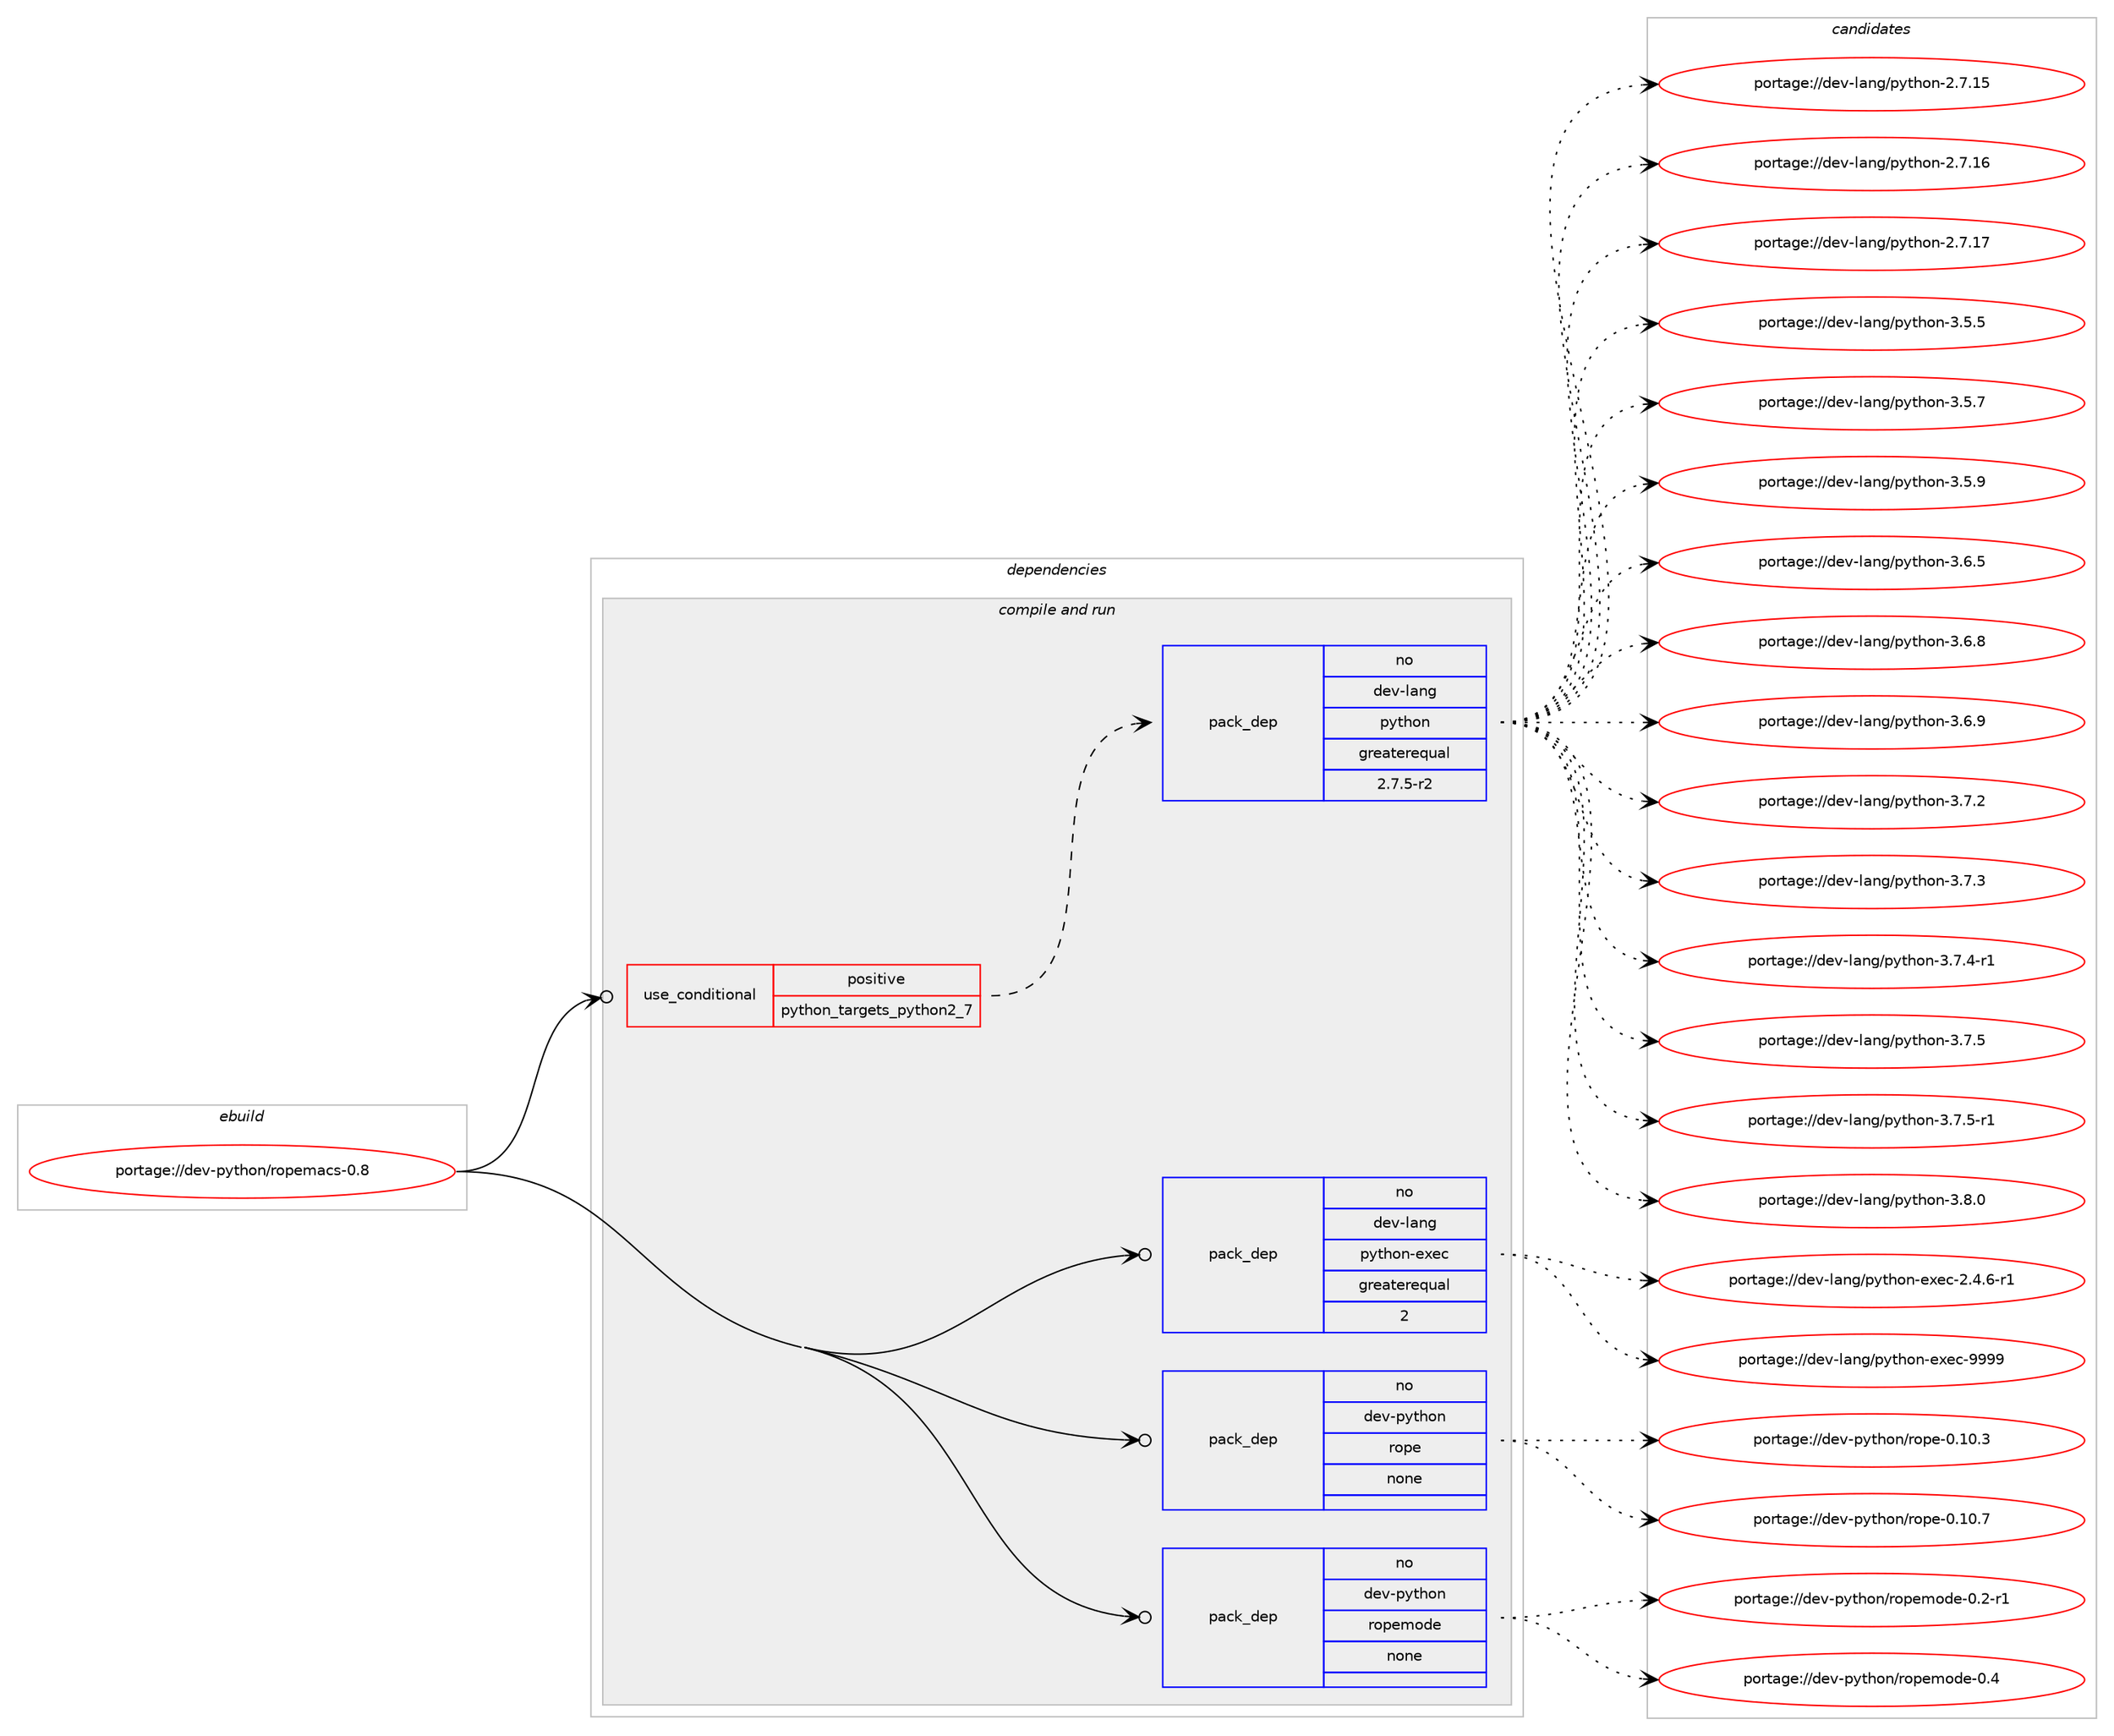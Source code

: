 digraph prolog {

# *************
# Graph options
# *************

newrank=true;
concentrate=true;
compound=true;
graph [rankdir=LR,fontname=Helvetica,fontsize=10,ranksep=1.5];#, ranksep=2.5, nodesep=0.2];
edge  [arrowhead=vee];
node  [fontname=Helvetica,fontsize=10];

# **********
# The ebuild
# **********

subgraph cluster_leftcol {
color=gray;
rank=same;
label=<<i>ebuild</i>>;
id [label="portage://dev-python/ropemacs-0.8", color=red, width=4, href="../dev-python/ropemacs-0.8.svg"];
}

# ****************
# The dependencies
# ****************

subgraph cluster_midcol {
color=gray;
label=<<i>dependencies</i>>;
subgraph cluster_compile {
fillcolor="#eeeeee";
style=filled;
label=<<i>compile</i>>;
}
subgraph cluster_compileandrun {
fillcolor="#eeeeee";
style=filled;
label=<<i>compile and run</i>>;
subgraph cond38136 {
dependency170783 [label=<<TABLE BORDER="0" CELLBORDER="1" CELLSPACING="0" CELLPADDING="4"><TR><TD ROWSPAN="3" CELLPADDING="10">use_conditional</TD></TR><TR><TD>positive</TD></TR><TR><TD>python_targets_python2_7</TD></TR></TABLE>>, shape=none, color=red];
subgraph pack129244 {
dependency170784 [label=<<TABLE BORDER="0" CELLBORDER="1" CELLSPACING="0" CELLPADDING="4" WIDTH="220"><TR><TD ROWSPAN="6" CELLPADDING="30">pack_dep</TD></TR><TR><TD WIDTH="110">no</TD></TR><TR><TD>dev-lang</TD></TR><TR><TD>python</TD></TR><TR><TD>greaterequal</TD></TR><TR><TD>2.7.5-r2</TD></TR></TABLE>>, shape=none, color=blue];
}
dependency170783:e -> dependency170784:w [weight=20,style="dashed",arrowhead="vee"];
}
id:e -> dependency170783:w [weight=20,style="solid",arrowhead="odotvee"];
subgraph pack129245 {
dependency170785 [label=<<TABLE BORDER="0" CELLBORDER="1" CELLSPACING="0" CELLPADDING="4" WIDTH="220"><TR><TD ROWSPAN="6" CELLPADDING="30">pack_dep</TD></TR><TR><TD WIDTH="110">no</TD></TR><TR><TD>dev-lang</TD></TR><TR><TD>python-exec</TD></TR><TR><TD>greaterequal</TD></TR><TR><TD>2</TD></TR></TABLE>>, shape=none, color=blue];
}
id:e -> dependency170785:w [weight=20,style="solid",arrowhead="odotvee"];
subgraph pack129246 {
dependency170786 [label=<<TABLE BORDER="0" CELLBORDER="1" CELLSPACING="0" CELLPADDING="4" WIDTH="220"><TR><TD ROWSPAN="6" CELLPADDING="30">pack_dep</TD></TR><TR><TD WIDTH="110">no</TD></TR><TR><TD>dev-python</TD></TR><TR><TD>rope</TD></TR><TR><TD>none</TD></TR><TR><TD></TD></TR></TABLE>>, shape=none, color=blue];
}
id:e -> dependency170786:w [weight=20,style="solid",arrowhead="odotvee"];
subgraph pack129247 {
dependency170787 [label=<<TABLE BORDER="0" CELLBORDER="1" CELLSPACING="0" CELLPADDING="4" WIDTH="220"><TR><TD ROWSPAN="6" CELLPADDING="30">pack_dep</TD></TR><TR><TD WIDTH="110">no</TD></TR><TR><TD>dev-python</TD></TR><TR><TD>ropemode</TD></TR><TR><TD>none</TD></TR><TR><TD></TD></TR></TABLE>>, shape=none, color=blue];
}
id:e -> dependency170787:w [weight=20,style="solid",arrowhead="odotvee"];
}
subgraph cluster_run {
fillcolor="#eeeeee";
style=filled;
label=<<i>run</i>>;
}
}

# **************
# The candidates
# **************

subgraph cluster_choices {
rank=same;
color=gray;
label=<<i>candidates</i>>;

subgraph choice129244 {
color=black;
nodesep=1;
choiceportage10010111845108971101034711212111610411111045504655464953 [label="portage://dev-lang/python-2.7.15", color=red, width=4,href="../dev-lang/python-2.7.15.svg"];
choiceportage10010111845108971101034711212111610411111045504655464954 [label="portage://dev-lang/python-2.7.16", color=red, width=4,href="../dev-lang/python-2.7.16.svg"];
choiceportage10010111845108971101034711212111610411111045504655464955 [label="portage://dev-lang/python-2.7.17", color=red, width=4,href="../dev-lang/python-2.7.17.svg"];
choiceportage100101118451089711010347112121116104111110455146534653 [label="portage://dev-lang/python-3.5.5", color=red, width=4,href="../dev-lang/python-3.5.5.svg"];
choiceportage100101118451089711010347112121116104111110455146534655 [label="portage://dev-lang/python-3.5.7", color=red, width=4,href="../dev-lang/python-3.5.7.svg"];
choiceportage100101118451089711010347112121116104111110455146534657 [label="portage://dev-lang/python-3.5.9", color=red, width=4,href="../dev-lang/python-3.5.9.svg"];
choiceportage100101118451089711010347112121116104111110455146544653 [label="portage://dev-lang/python-3.6.5", color=red, width=4,href="../dev-lang/python-3.6.5.svg"];
choiceportage100101118451089711010347112121116104111110455146544656 [label="portage://dev-lang/python-3.6.8", color=red, width=4,href="../dev-lang/python-3.6.8.svg"];
choiceportage100101118451089711010347112121116104111110455146544657 [label="portage://dev-lang/python-3.6.9", color=red, width=4,href="../dev-lang/python-3.6.9.svg"];
choiceportage100101118451089711010347112121116104111110455146554650 [label="portage://dev-lang/python-3.7.2", color=red, width=4,href="../dev-lang/python-3.7.2.svg"];
choiceportage100101118451089711010347112121116104111110455146554651 [label="portage://dev-lang/python-3.7.3", color=red, width=4,href="../dev-lang/python-3.7.3.svg"];
choiceportage1001011184510897110103471121211161041111104551465546524511449 [label="portage://dev-lang/python-3.7.4-r1", color=red, width=4,href="../dev-lang/python-3.7.4-r1.svg"];
choiceportage100101118451089711010347112121116104111110455146554653 [label="portage://dev-lang/python-3.7.5", color=red, width=4,href="../dev-lang/python-3.7.5.svg"];
choiceportage1001011184510897110103471121211161041111104551465546534511449 [label="portage://dev-lang/python-3.7.5-r1", color=red, width=4,href="../dev-lang/python-3.7.5-r1.svg"];
choiceportage100101118451089711010347112121116104111110455146564648 [label="portage://dev-lang/python-3.8.0", color=red, width=4,href="../dev-lang/python-3.8.0.svg"];
dependency170784:e -> choiceportage10010111845108971101034711212111610411111045504655464953:w [style=dotted,weight="100"];
dependency170784:e -> choiceportage10010111845108971101034711212111610411111045504655464954:w [style=dotted,weight="100"];
dependency170784:e -> choiceportage10010111845108971101034711212111610411111045504655464955:w [style=dotted,weight="100"];
dependency170784:e -> choiceportage100101118451089711010347112121116104111110455146534653:w [style=dotted,weight="100"];
dependency170784:e -> choiceportage100101118451089711010347112121116104111110455146534655:w [style=dotted,weight="100"];
dependency170784:e -> choiceportage100101118451089711010347112121116104111110455146534657:w [style=dotted,weight="100"];
dependency170784:e -> choiceportage100101118451089711010347112121116104111110455146544653:w [style=dotted,weight="100"];
dependency170784:e -> choiceportage100101118451089711010347112121116104111110455146544656:w [style=dotted,weight="100"];
dependency170784:e -> choiceportage100101118451089711010347112121116104111110455146544657:w [style=dotted,weight="100"];
dependency170784:e -> choiceportage100101118451089711010347112121116104111110455146554650:w [style=dotted,weight="100"];
dependency170784:e -> choiceportage100101118451089711010347112121116104111110455146554651:w [style=dotted,weight="100"];
dependency170784:e -> choiceportage1001011184510897110103471121211161041111104551465546524511449:w [style=dotted,weight="100"];
dependency170784:e -> choiceportage100101118451089711010347112121116104111110455146554653:w [style=dotted,weight="100"];
dependency170784:e -> choiceportage1001011184510897110103471121211161041111104551465546534511449:w [style=dotted,weight="100"];
dependency170784:e -> choiceportage100101118451089711010347112121116104111110455146564648:w [style=dotted,weight="100"];
}
subgraph choice129245 {
color=black;
nodesep=1;
choiceportage10010111845108971101034711212111610411111045101120101994550465246544511449 [label="portage://dev-lang/python-exec-2.4.6-r1", color=red, width=4,href="../dev-lang/python-exec-2.4.6-r1.svg"];
choiceportage10010111845108971101034711212111610411111045101120101994557575757 [label="portage://dev-lang/python-exec-9999", color=red, width=4,href="../dev-lang/python-exec-9999.svg"];
dependency170785:e -> choiceportage10010111845108971101034711212111610411111045101120101994550465246544511449:w [style=dotted,weight="100"];
dependency170785:e -> choiceportage10010111845108971101034711212111610411111045101120101994557575757:w [style=dotted,weight="100"];
}
subgraph choice129246 {
color=black;
nodesep=1;
choiceportage100101118451121211161041111104711411111210145484649484651 [label="portage://dev-python/rope-0.10.3", color=red, width=4,href="../dev-python/rope-0.10.3.svg"];
choiceportage100101118451121211161041111104711411111210145484649484655 [label="portage://dev-python/rope-0.10.7", color=red, width=4,href="../dev-python/rope-0.10.7.svg"];
dependency170786:e -> choiceportage100101118451121211161041111104711411111210145484649484651:w [style=dotted,weight="100"];
dependency170786:e -> choiceportage100101118451121211161041111104711411111210145484649484655:w [style=dotted,weight="100"];
}
subgraph choice129247 {
color=black;
nodesep=1;
choiceportage1001011184511212111610411111047114111112101109111100101454846504511449 [label="portage://dev-python/ropemode-0.2-r1", color=red, width=4,href="../dev-python/ropemode-0.2-r1.svg"];
choiceportage100101118451121211161041111104711411111210110911110010145484652 [label="portage://dev-python/ropemode-0.4", color=red, width=4,href="../dev-python/ropemode-0.4.svg"];
dependency170787:e -> choiceportage1001011184511212111610411111047114111112101109111100101454846504511449:w [style=dotted,weight="100"];
dependency170787:e -> choiceportage100101118451121211161041111104711411111210110911110010145484652:w [style=dotted,weight="100"];
}
}

}
